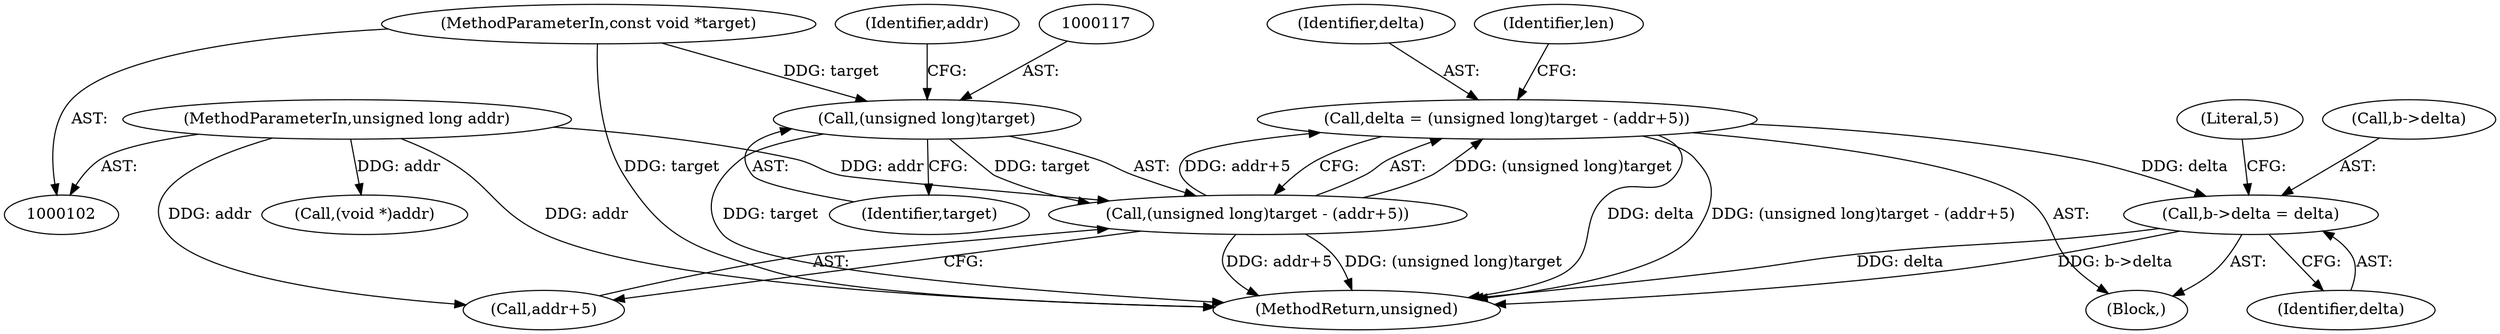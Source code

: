 digraph "0_linux_5800dc5c19f34e6e03b5adab1282535cb102fafd_0@pointer" {
"1000139" [label="(Call,b->delta = delta)"];
"1000113" [label="(Call,delta = (unsigned long)target - (addr+5))"];
"1000115" [label="(Call,(unsigned long)target - (addr+5))"];
"1000116" [label="(Call,(unsigned long)target)"];
"1000104" [label="(MethodParameterIn,const void *target)"];
"1000105" [label="(MethodParameterIn,unsigned long addr)"];
"1000107" [label="(Block,)"];
"1000116" [label="(Call,(unsigned long)target)"];
"1000120" [label="(Identifier,addr)"];
"1000115" [label="(Call,(unsigned long)target - (addr+5))"];
"1000129" [label="(Call,(void *)addr)"];
"1000139" [label="(Call,b->delta = delta)"];
"1000119" [label="(Call,addr+5)"];
"1000143" [label="(Identifier,delta)"];
"1000124" [label="(Identifier,len)"];
"1000113" [label="(Call,delta = (unsigned long)target - (addr+5))"];
"1000146" [label="(MethodReturn,unsigned)"];
"1000118" [label="(Identifier,target)"];
"1000104" [label="(MethodParameterIn,const void *target)"];
"1000145" [label="(Literal,5)"];
"1000105" [label="(MethodParameterIn,unsigned long addr)"];
"1000140" [label="(Call,b->delta)"];
"1000114" [label="(Identifier,delta)"];
"1000139" -> "1000107"  [label="AST: "];
"1000139" -> "1000143"  [label="CFG: "];
"1000140" -> "1000139"  [label="AST: "];
"1000143" -> "1000139"  [label="AST: "];
"1000145" -> "1000139"  [label="CFG: "];
"1000139" -> "1000146"  [label="DDG: b->delta"];
"1000139" -> "1000146"  [label="DDG: delta"];
"1000113" -> "1000139"  [label="DDG: delta"];
"1000113" -> "1000107"  [label="AST: "];
"1000113" -> "1000115"  [label="CFG: "];
"1000114" -> "1000113"  [label="AST: "];
"1000115" -> "1000113"  [label="AST: "];
"1000124" -> "1000113"  [label="CFG: "];
"1000113" -> "1000146"  [label="DDG: delta"];
"1000113" -> "1000146"  [label="DDG: (unsigned long)target - (addr+5)"];
"1000115" -> "1000113"  [label="DDG: (unsigned long)target"];
"1000115" -> "1000113"  [label="DDG: addr+5"];
"1000115" -> "1000119"  [label="CFG: "];
"1000116" -> "1000115"  [label="AST: "];
"1000119" -> "1000115"  [label="AST: "];
"1000115" -> "1000146"  [label="DDG: addr+5"];
"1000115" -> "1000146"  [label="DDG: (unsigned long)target"];
"1000116" -> "1000115"  [label="DDG: target"];
"1000105" -> "1000115"  [label="DDG: addr"];
"1000116" -> "1000118"  [label="CFG: "];
"1000117" -> "1000116"  [label="AST: "];
"1000118" -> "1000116"  [label="AST: "];
"1000120" -> "1000116"  [label="CFG: "];
"1000116" -> "1000146"  [label="DDG: target"];
"1000104" -> "1000116"  [label="DDG: target"];
"1000104" -> "1000102"  [label="AST: "];
"1000104" -> "1000146"  [label="DDG: target"];
"1000105" -> "1000102"  [label="AST: "];
"1000105" -> "1000146"  [label="DDG: addr"];
"1000105" -> "1000119"  [label="DDG: addr"];
"1000105" -> "1000129"  [label="DDG: addr"];
}
